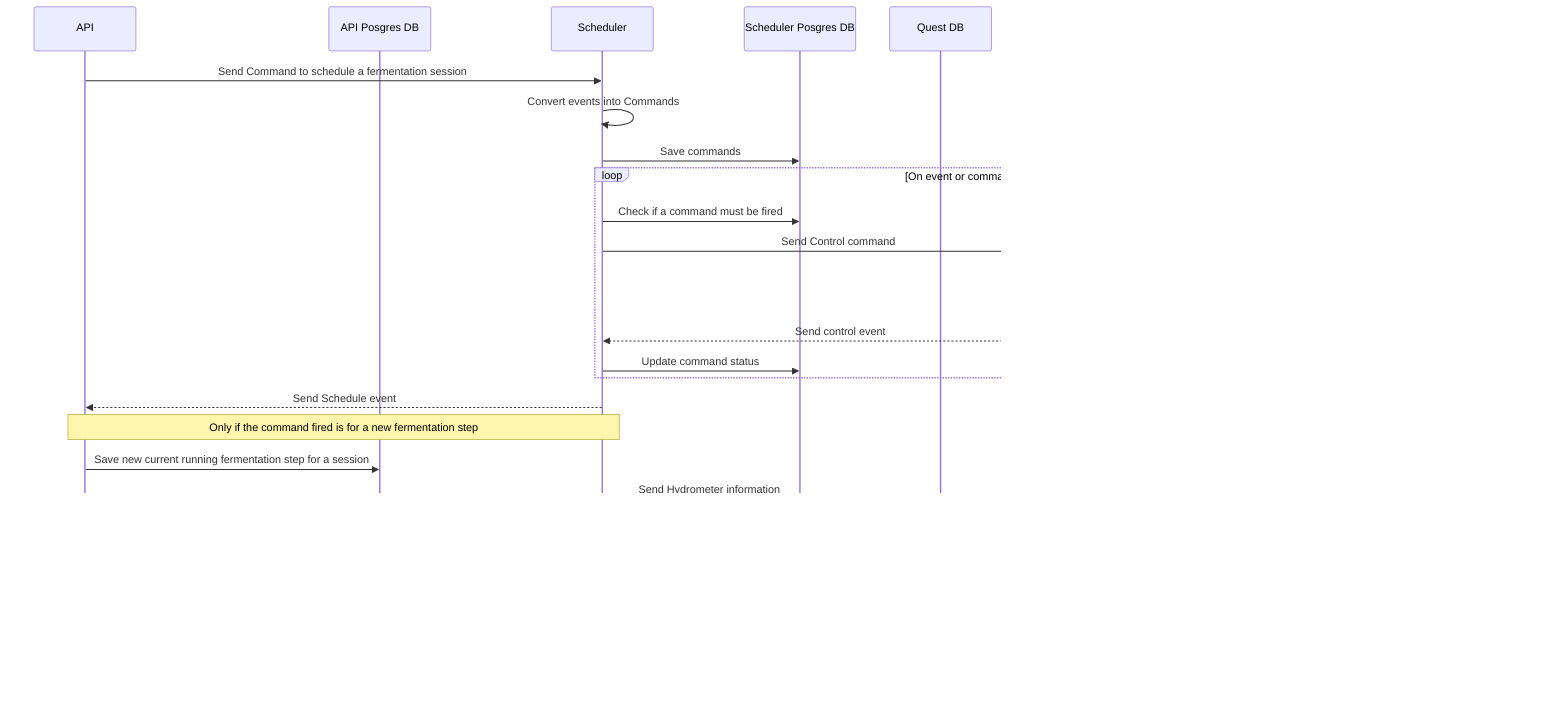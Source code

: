 sequenceDiagram
    participant API
    participant ADB as API Posgres DB 
    participant Scheduler
    participant SDB as Scheduler Posgres DB
    participant Quest DB
    participant MQTT as Nats MQTT Bridge
    participant Chamber
    participant QuestDB


    API->>Scheduler: Send Command to schedule a fermentation session
    Scheduler ->> Scheduler: Convert events into Commands
    Scheduler->>SDB: Save commands
    loop On event or command received
        Scheduler ->> SDB: Check if a command must be fired
        Scheduler ->> MQTT: Send Control command
        MQTT ->> Chamber: Publish command to hardware target ( Shellies)
        Chamber -->> MQTT: Send publish event
        MQTT -->> Scheduler : Send control event
        Scheduler ->> SDB: Update command status
    end 
    Scheduler -->> API: Send Schedule event
     Note over Scheduler,API: Only if the command fired is for a new fermentation step
    API ->> ADB: Save new current running fermentation step for a session
    Chamber -->> API: Send Hydrometer information
     Note over Chamber,API: Over Http most likely
    API ->> QuestDB: Store tracking information
     Note over API, QuestDB: ABV, Gravity, Temperature, Reading Time
    API ->> Scheduler: Send tracking event
     Note over API, Scheduler: Temperature and session id, required to know if a command reached its target value